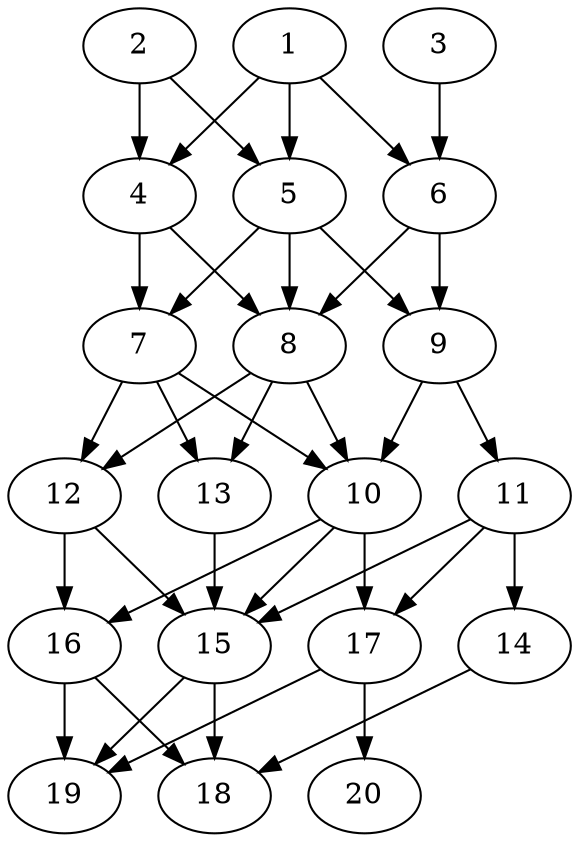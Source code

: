 // DAG automatically generated by daggen at Thu Oct  3 13:58:43 2019
// ./daggen --dot -n 20 --ccr 0.4 --fat 0.5 --regular 0.9 --density 0.9 --mindata 5242880 --maxdata 52428800 
digraph G {
  1 [size="85511680", alpha="0.12", expect_size="34204672"] 
  1 -> 4 [size ="34204672"]
  1 -> 5 [size ="34204672"]
  1 -> 6 [size ="34204672"]
  2 [size="38983680", alpha="0.11", expect_size="15593472"] 
  2 -> 4 [size ="15593472"]
  2 -> 5 [size ="15593472"]
  3 [size="87162880", alpha="0.08", expect_size="34865152"] 
  3 -> 6 [size ="34865152"]
  4 [size="13235200", alpha="0.12", expect_size="5294080"] 
  4 -> 7 [size ="5294080"]
  4 -> 8 [size ="5294080"]
  5 [size="109363200", alpha="0.11", expect_size="43745280"] 
  5 -> 7 [size ="43745280"]
  5 -> 8 [size ="43745280"]
  5 -> 9 [size ="43745280"]
  6 [size="101882880", alpha="0.05", expect_size="40753152"] 
  6 -> 8 [size ="40753152"]
  6 -> 9 [size ="40753152"]
  7 [size="46215680", alpha="0.12", expect_size="18486272"] 
  7 -> 10 [size ="18486272"]
  7 -> 12 [size ="18486272"]
  7 -> 13 [size ="18486272"]
  8 [size="21061120", alpha="0.10", expect_size="8424448"] 
  8 -> 10 [size ="8424448"]
  8 -> 12 [size ="8424448"]
  8 -> 13 [size ="8424448"]
  9 [size="51299840", alpha="0.11", expect_size="20519936"] 
  9 -> 10 [size ="20519936"]
  9 -> 11 [size ="20519936"]
  10 [size="105702400", alpha="0.11", expect_size="42280960"] 
  10 -> 15 [size ="42280960"]
  10 -> 16 [size ="42280960"]
  10 -> 17 [size ="42280960"]
  11 [size="91755520", alpha="0.09", expect_size="36702208"] 
  11 -> 14 [size ="36702208"]
  11 -> 15 [size ="36702208"]
  11 -> 17 [size ="36702208"]
  12 [size="43161600", alpha="0.05", expect_size="17264640"] 
  12 -> 15 [size ="17264640"]
  12 -> 16 [size ="17264640"]
  13 [size="110661120", alpha="0.15", expect_size="44264448"] 
  13 -> 15 [size ="44264448"]
  14 [size="41889280", alpha="0.07", expect_size="16755712"] 
  14 -> 18 [size ="16755712"]
  15 [size="111175680", alpha="0.06", expect_size="44470272"] 
  15 -> 18 [size ="44470272"]
  15 -> 19 [size ="44470272"]
  16 [size="55872000", alpha="0.07", expect_size="22348800"] 
  16 -> 18 [size ="22348800"]
  16 -> 19 [size ="22348800"]
  17 [size="83855360", alpha="0.02", expect_size="33542144"] 
  17 -> 19 [size ="33542144"]
  17 -> 20 [size ="33542144"]
  18 [size="34449920", alpha="0.09", expect_size="13779968"] 
  19 [size="91376640", alpha="0.18", expect_size="36550656"] 
  20 [size="36820480", alpha="0.03", expect_size="14728192"] 
}
